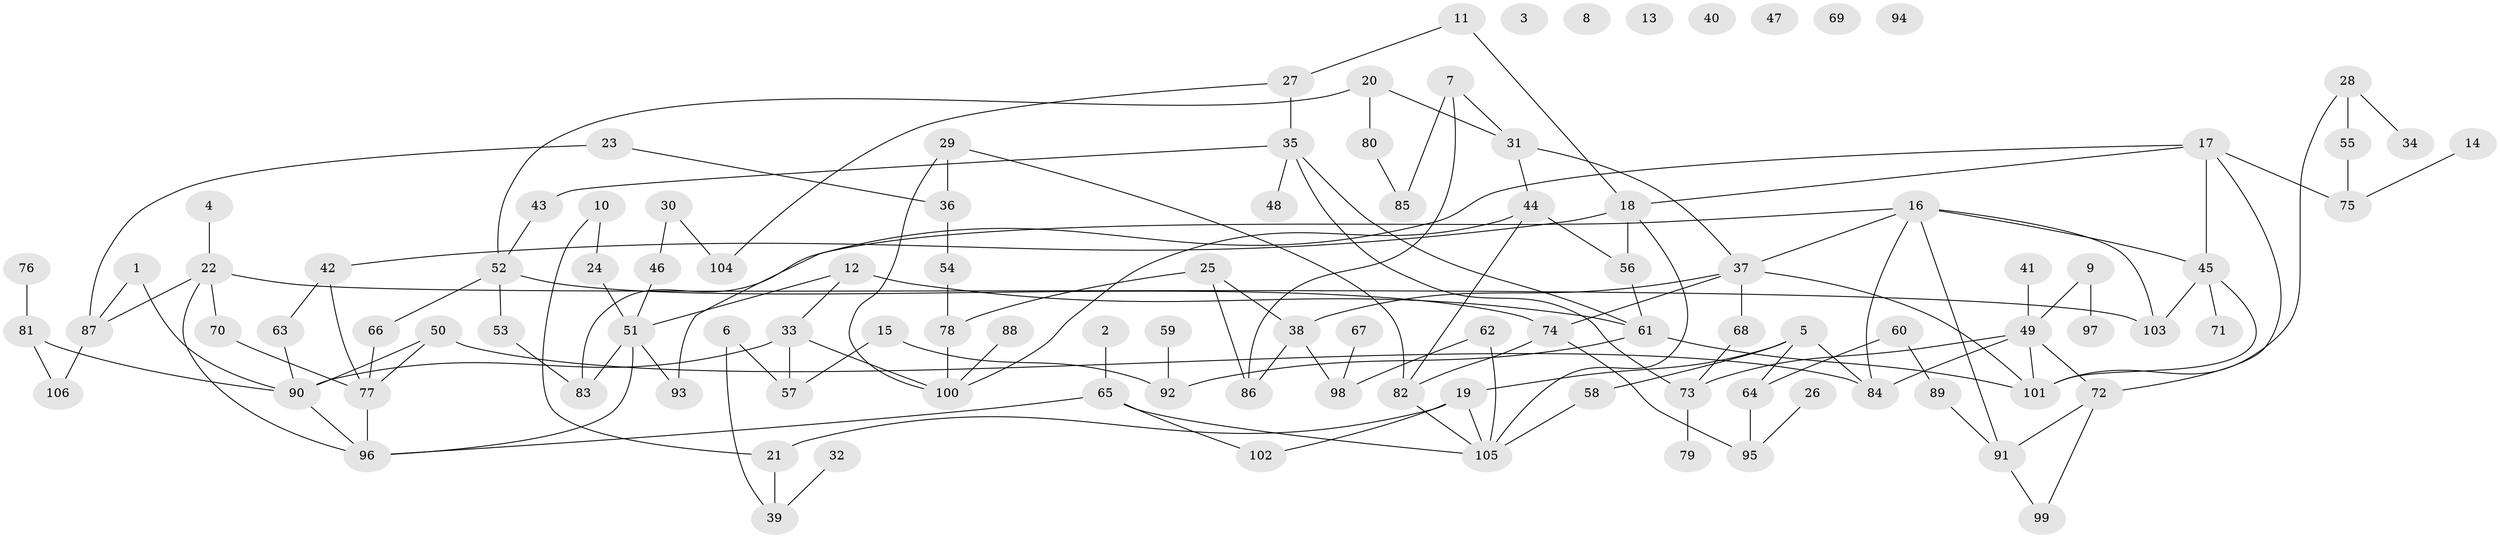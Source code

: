 // Generated by graph-tools (version 1.1) at 2025/12/03/09/25 04:12:56]
// undirected, 106 vertices, 146 edges
graph export_dot {
graph [start="1"]
  node [color=gray90,style=filled];
  1;
  2;
  3;
  4;
  5;
  6;
  7;
  8;
  9;
  10;
  11;
  12;
  13;
  14;
  15;
  16;
  17;
  18;
  19;
  20;
  21;
  22;
  23;
  24;
  25;
  26;
  27;
  28;
  29;
  30;
  31;
  32;
  33;
  34;
  35;
  36;
  37;
  38;
  39;
  40;
  41;
  42;
  43;
  44;
  45;
  46;
  47;
  48;
  49;
  50;
  51;
  52;
  53;
  54;
  55;
  56;
  57;
  58;
  59;
  60;
  61;
  62;
  63;
  64;
  65;
  66;
  67;
  68;
  69;
  70;
  71;
  72;
  73;
  74;
  75;
  76;
  77;
  78;
  79;
  80;
  81;
  82;
  83;
  84;
  85;
  86;
  87;
  88;
  89;
  90;
  91;
  92;
  93;
  94;
  95;
  96;
  97;
  98;
  99;
  100;
  101;
  102;
  103;
  104;
  105;
  106;
  1 -- 87;
  1 -- 90;
  2 -- 65;
  4 -- 22;
  5 -- 19;
  5 -- 58;
  5 -- 64;
  5 -- 84;
  6 -- 39;
  6 -- 57;
  7 -- 31;
  7 -- 85;
  7 -- 86;
  9 -- 49;
  9 -- 97;
  10 -- 21;
  10 -- 24;
  11 -- 18;
  11 -- 27;
  12 -- 33;
  12 -- 51;
  12 -- 61;
  14 -- 75;
  15 -- 57;
  15 -- 92;
  16 -- 37;
  16 -- 45;
  16 -- 83;
  16 -- 84;
  16 -- 91;
  16 -- 103;
  17 -- 18;
  17 -- 45;
  17 -- 72;
  17 -- 75;
  17 -- 93;
  18 -- 42;
  18 -- 56;
  18 -- 105;
  19 -- 21;
  19 -- 102;
  19 -- 105;
  20 -- 31;
  20 -- 52;
  20 -- 80;
  21 -- 39;
  22 -- 70;
  22 -- 87;
  22 -- 96;
  22 -- 103;
  23 -- 36;
  23 -- 87;
  24 -- 51;
  25 -- 38;
  25 -- 78;
  25 -- 86;
  26 -- 95;
  27 -- 35;
  27 -- 104;
  28 -- 34;
  28 -- 55;
  28 -- 101;
  29 -- 36;
  29 -- 82;
  29 -- 100;
  30 -- 46;
  30 -- 104;
  31 -- 37;
  31 -- 44;
  32 -- 39;
  33 -- 57;
  33 -- 90;
  33 -- 100;
  35 -- 43;
  35 -- 48;
  35 -- 61;
  35 -- 73;
  36 -- 54;
  37 -- 38;
  37 -- 68;
  37 -- 74;
  37 -- 101;
  38 -- 86;
  38 -- 98;
  41 -- 49;
  42 -- 63;
  42 -- 77;
  43 -- 52;
  44 -- 56;
  44 -- 82;
  44 -- 100;
  45 -- 71;
  45 -- 101;
  45 -- 103;
  46 -- 51;
  49 -- 72;
  49 -- 73;
  49 -- 84;
  49 -- 101;
  50 -- 77;
  50 -- 84;
  50 -- 90;
  51 -- 83;
  51 -- 93;
  51 -- 96;
  52 -- 53;
  52 -- 66;
  52 -- 74;
  53 -- 83;
  54 -- 78;
  55 -- 75;
  56 -- 61;
  58 -- 105;
  59 -- 92;
  60 -- 64;
  60 -- 89;
  61 -- 92;
  61 -- 101;
  62 -- 98;
  62 -- 105;
  63 -- 90;
  64 -- 95;
  65 -- 96;
  65 -- 102;
  65 -- 105;
  66 -- 77;
  67 -- 98;
  68 -- 73;
  70 -- 77;
  72 -- 91;
  72 -- 99;
  73 -- 79;
  74 -- 82;
  74 -- 95;
  76 -- 81;
  77 -- 96;
  78 -- 100;
  80 -- 85;
  81 -- 90;
  81 -- 106;
  82 -- 105;
  87 -- 106;
  88 -- 100;
  89 -- 91;
  90 -- 96;
  91 -- 99;
}

